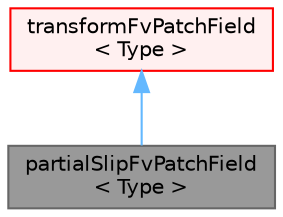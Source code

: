 digraph "partialSlipFvPatchField&lt; Type &gt;"
{
 // LATEX_PDF_SIZE
  bgcolor="transparent";
  edge [fontname=Helvetica,fontsize=10,labelfontname=Helvetica,labelfontsize=10];
  node [fontname=Helvetica,fontsize=10,shape=box,height=0.2,width=0.4];
  Node1 [id="Node000001",label="partialSlipFvPatchField\l\< Type \>",height=0.2,width=0.4,color="gray40", fillcolor="grey60", style="filled", fontcolor="black",tooltip="This boundary condition provides a partial slip condition. The amount of slip is controlled by a user..."];
  Node2 -> Node1 [id="edge1_Node000001_Node000002",dir="back",color="steelblue1",style="solid",tooltip=" "];
  Node2 [id="Node000002",label="transformFvPatchField\l\< Type \>",height=0.2,width=0.4,color="red", fillcolor="#FFF0F0", style="filled",URL="$classFoam_1_1transformFvPatchField.html",tooltip="Foam::transformFvPatchField."];
}
